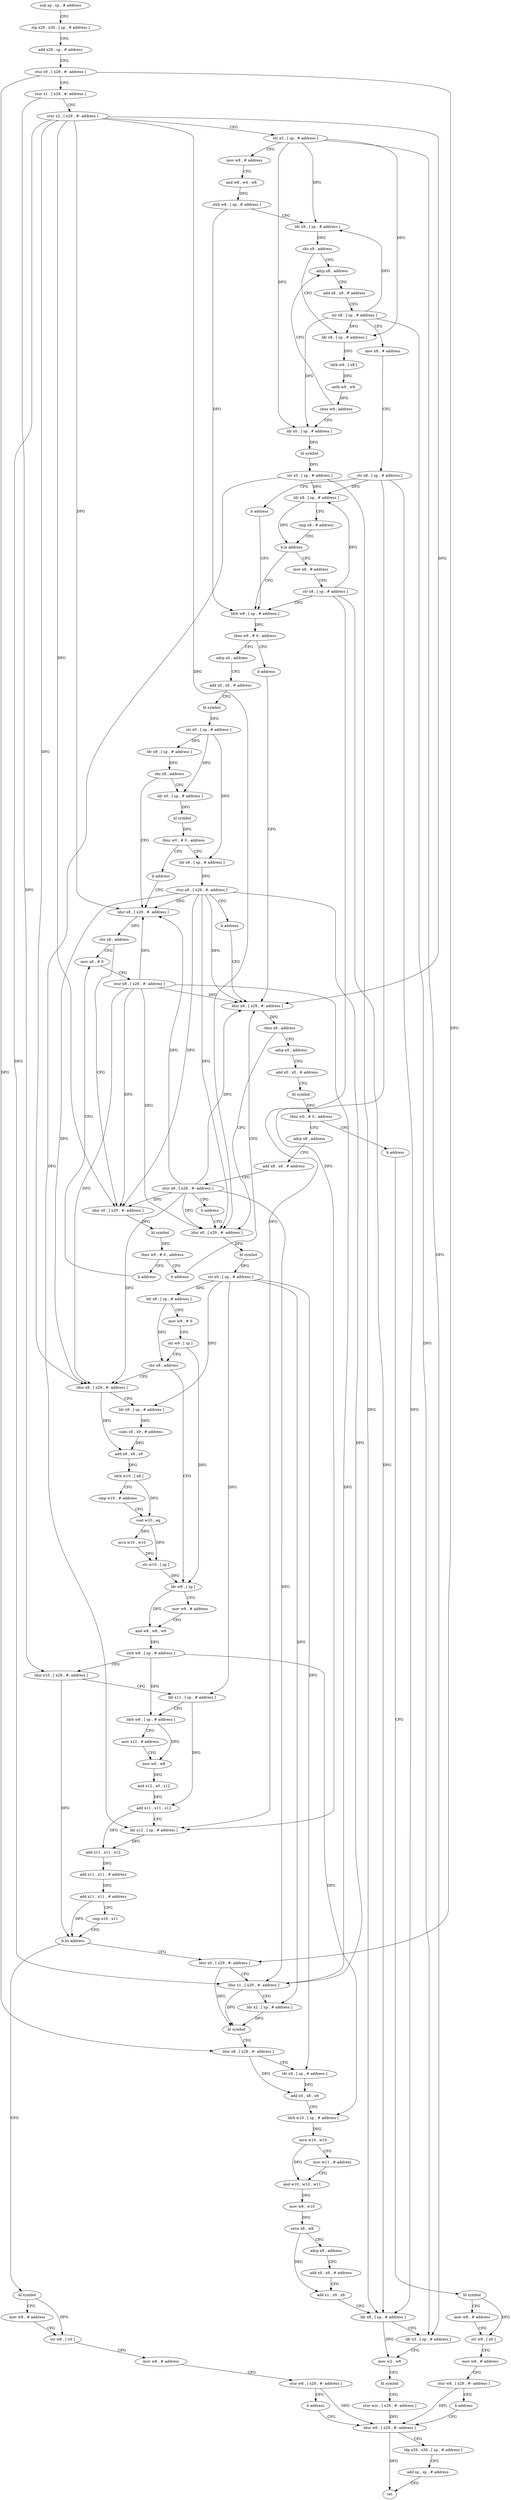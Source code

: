 digraph "func" {
"4345968" [label = "sub sp , sp , # address" ]
"4345972" [label = "stp x29 , x30 , [ sp , # address ]" ]
"4345976" [label = "add x29 , sp , # address" ]
"4345980" [label = "stur x0 , [ x29 , #- address ]" ]
"4345984" [label = "stur x1 , [ x29 , #- address ]" ]
"4345988" [label = "stur x2 , [ x29 , #- address ]" ]
"4345992" [label = "str x3 , [ sp , # address ]" ]
"4345996" [label = "mov w8 , # address" ]
"4346000" [label = "and w8 , w4 , w8" ]
"4346004" [label = "strb w8 , [ sp , # address ]" ]
"4346008" [label = "ldr x9 , [ sp , # address ]" ]
"4346012" [label = "cbz x9 , address" ]
"4346032" [label = "adrp x8 , address" ]
"4346016" [label = "ldr x8 , [ sp , # address ]" ]
"4346036" [label = "add x8 , x8 , # address" ]
"4346040" [label = "str x8 , [ sp , # address ]" ]
"4346044" [label = "mov x8 , # address" ]
"4346048" [label = "str x8 , [ sp , # address ]" ]
"4346052" [label = "b address" ]
"4346088" [label = "ldrb w8 , [ sp , # address ]" ]
"4346020" [label = "ldrb w9 , [ x8 ]" ]
"4346024" [label = "uxtb w9 , w9" ]
"4346028" [label = "cbnz w9 , address" ]
"4346056" [label = "ldr x0 , [ sp , # address ]" ]
"4346092" [label = "tbnz w8 , # 0 , address" ]
"4346100" [label = "adrp x0 , address" ]
"4346096" [label = "b address" ]
"4346060" [label = "bl symbol" ]
"4346064" [label = "str x0 , [ sp , # address ]" ]
"4346068" [label = "ldr x8 , [ sp , # address ]" ]
"4346072" [label = "cmp x8 , # address" ]
"4346076" [label = "b.ls address" ]
"4346080" [label = "mov x8 , # address" ]
"4346104" [label = "add x0 , x0 , # address" ]
"4346108" [label = "bl symbol" ]
"4346112" [label = "str x0 , [ sp , # address ]" ]
"4346116" [label = "ldr x8 , [ sp , # address ]" ]
"4346120" [label = "cbz x8 , address" ]
"4346152" [label = "ldur x8 , [ x29 , #- address ]" ]
"4346124" [label = "ldr x0 , [ sp , # address ]" ]
"4346188" [label = "ldur x8 , [ x29 , #- address ]" ]
"4346084" [label = "str x8 , [ sp , # address ]" ]
"4346156" [label = "cbz x8 , address" ]
"4346180" [label = "mov x8 , # 0" ]
"4346160" [label = "ldur x0 , [ x29 , #- address ]" ]
"4346128" [label = "bl symbol" ]
"4346132" [label = "tbnz w0 , # 0 , address" ]
"4346140" [label = "ldr x8 , [ sp , # address ]" ]
"4346136" [label = "b address" ]
"4346192" [label = "cbnz x8 , address" ]
"4346256" [label = "ldur x0 , [ x29 , #- address ]" ]
"4346196" [label = "adrp x0 , address" ]
"4346184" [label = "stur x8 , [ x29 , #- address ]" ]
"4346164" [label = "bl symbol" ]
"4346168" [label = "tbnz w0 , # 0 , address" ]
"4346176" [label = "b address" ]
"4346172" [label = "b address" ]
"4346144" [label = "stur x8 , [ x29 , #- address ]" ]
"4346148" [label = "b address" ]
"4346260" [label = "bl symbol" ]
"4346264" [label = "str x0 , [ sp , # address ]" ]
"4346268" [label = "ldr x8 , [ sp , # address ]" ]
"4346272" [label = "mov w9 , # 0" ]
"4346276" [label = "str w9 , [ sp ]" ]
"4346280" [label = "cbz x8 , address" ]
"4346320" [label = "ldr w8 , [ sp ]" ]
"4346284" [label = "ldur x8 , [ x29 , #- address ]" ]
"4346200" [label = "add x0 , x0 , # address" ]
"4346204" [label = "bl symbol" ]
"4346208" [label = "tbnz w0 , # 0 , address" ]
"4346216" [label = "adrp x8 , address" ]
"4346212" [label = "b address" ]
"4346324" [label = "mov w9 , # address" ]
"4346328" [label = "and w8 , w8 , w9" ]
"4346332" [label = "strb w8 , [ sp , # address ]" ]
"4346336" [label = "ldur x10 , [ x29 , #- address ]" ]
"4346340" [label = "ldr x11 , [ sp , # address ]" ]
"4346344" [label = "ldrb w8 , [ sp , # address ]" ]
"4346348" [label = "mov x12 , # address" ]
"4346352" [label = "mov w0 , w8" ]
"4346356" [label = "and x12 , x0 , x12" ]
"4346360" [label = "add x11 , x11 , x12" ]
"4346364" [label = "ldr x12 , [ sp , # address ]" ]
"4346368" [label = "add x11 , x11 , x12" ]
"4346372" [label = "add x11 , x11 , # address" ]
"4346376" [label = "add x11 , x11 , # address" ]
"4346380" [label = "cmp x10 , x11" ]
"4346384" [label = "b.hs address" ]
"4346412" [label = "ldur x0 , [ x29 , #- address ]" ]
"4346388" [label = "bl symbol" ]
"4346288" [label = "ldr x9 , [ sp , # address ]" ]
"4346292" [label = "subs x9 , x9 , # address" ]
"4346296" [label = "add x8 , x8 , x9" ]
"4346300" [label = "ldrb w10 , [ x8 ]" ]
"4346304" [label = "cmp w10 , # address" ]
"4346308" [label = "cset w10 , eq" ]
"4346312" [label = "mvn w10 , w10" ]
"4346316" [label = "str w10 , [ sp ]" ]
"4346220" [label = "add x8 , x8 , # address" ]
"4346224" [label = "stur x8 , [ x29 , #- address ]" ]
"4346228" [label = "b address" ]
"4346232" [label = "bl symbol" ]
"4346416" [label = "ldur x1 , [ x29 , #- address ]" ]
"4346420" [label = "ldr x2 , [ sp , # address ]" ]
"4346424" [label = "bl symbol" ]
"4346428" [label = "ldur x8 , [ x29 , #- address ]" ]
"4346432" [label = "ldr x9 , [ sp , # address ]" ]
"4346436" [label = "add x0 , x8 , x9" ]
"4346440" [label = "ldrb w10 , [ sp , # address ]" ]
"4346444" [label = "mvn w10 , w10" ]
"4346448" [label = "mov w11 , # address" ]
"4346452" [label = "and w10 , w10 , w11" ]
"4346456" [label = "mov w8 , w10" ]
"4346460" [label = "sxtw x8 , w8" ]
"4346464" [label = "adrp x9 , address" ]
"4346468" [label = "add x9 , x9 , # address" ]
"4346472" [label = "add x1 , x9 , x8" ]
"4346476" [label = "ldr x8 , [ sp , # address ]" ]
"4346480" [label = "ldr x3 , [ sp , # address ]" ]
"4346484" [label = "mov w2 , w8" ]
"4346488" [label = "bl symbol" ]
"4346492" [label = "stur wzr , [ x29 , #- address ]" ]
"4346496" [label = "ldur w0 , [ x29 , #- address ]" ]
"4346392" [label = "mov w8 , # address" ]
"4346396" [label = "str w8 , [ x0 ]" ]
"4346400" [label = "mov w8 , # address" ]
"4346404" [label = "stur w8 , [ x29 , #- address ]" ]
"4346408" [label = "b address" ]
"4346236" [label = "mov w8 , # address" ]
"4346240" [label = "str w8 , [ x0 ]" ]
"4346244" [label = "mov w8 , # address" ]
"4346248" [label = "stur w8 , [ x29 , #- address ]" ]
"4346252" [label = "b address" ]
"4346500" [label = "ldp x29 , x30 , [ sp , # address ]" ]
"4346504" [label = "add sp , sp , # address" ]
"4346508" [label = "ret" ]
"4345968" -> "4345972" [ label = "CFG" ]
"4345972" -> "4345976" [ label = "CFG" ]
"4345976" -> "4345980" [ label = "CFG" ]
"4345980" -> "4345984" [ label = "CFG" ]
"4345980" -> "4346412" [ label = "DFG" ]
"4345980" -> "4346428" [ label = "DFG" ]
"4345984" -> "4345988" [ label = "CFG" ]
"4345984" -> "4346336" [ label = "DFG" ]
"4345988" -> "4345992" [ label = "CFG" ]
"4345988" -> "4346152" [ label = "DFG" ]
"4345988" -> "4346188" [ label = "DFG" ]
"4345988" -> "4346160" [ label = "DFG" ]
"4345988" -> "4346256" [ label = "DFG" ]
"4345988" -> "4346284" [ label = "DFG" ]
"4345988" -> "4346416" [ label = "DFG" ]
"4345992" -> "4345996" [ label = "CFG" ]
"4345992" -> "4346008" [ label = "DFG" ]
"4345992" -> "4346016" [ label = "DFG" ]
"4345992" -> "4346056" [ label = "DFG" ]
"4345992" -> "4346480" [ label = "DFG" ]
"4345996" -> "4346000" [ label = "CFG" ]
"4346000" -> "4346004" [ label = "DFG" ]
"4346004" -> "4346008" [ label = "CFG" ]
"4346004" -> "4346088" [ label = "DFG" ]
"4346008" -> "4346012" [ label = "DFG" ]
"4346012" -> "4346032" [ label = "CFG" ]
"4346012" -> "4346016" [ label = "CFG" ]
"4346032" -> "4346036" [ label = "CFG" ]
"4346016" -> "4346020" [ label = "DFG" ]
"4346036" -> "4346040" [ label = "CFG" ]
"4346040" -> "4346044" [ label = "CFG" ]
"4346040" -> "4346008" [ label = "DFG" ]
"4346040" -> "4346016" [ label = "DFG" ]
"4346040" -> "4346056" [ label = "DFG" ]
"4346040" -> "4346480" [ label = "DFG" ]
"4346044" -> "4346048" [ label = "CFG" ]
"4346048" -> "4346052" [ label = "CFG" ]
"4346048" -> "4346068" [ label = "DFG" ]
"4346048" -> "4346364" [ label = "DFG" ]
"4346048" -> "4346476" [ label = "DFG" ]
"4346052" -> "4346088" [ label = "CFG" ]
"4346088" -> "4346092" [ label = "DFG" ]
"4346020" -> "4346024" [ label = "DFG" ]
"4346024" -> "4346028" [ label = "DFG" ]
"4346028" -> "4346056" [ label = "CFG" ]
"4346028" -> "4346032" [ label = "CFG" ]
"4346056" -> "4346060" [ label = "DFG" ]
"4346092" -> "4346100" [ label = "CFG" ]
"4346092" -> "4346096" [ label = "CFG" ]
"4346100" -> "4346104" [ label = "CFG" ]
"4346096" -> "4346188" [ label = "CFG" ]
"4346060" -> "4346064" [ label = "DFG" ]
"4346064" -> "4346068" [ label = "DFG" ]
"4346064" -> "4346364" [ label = "DFG" ]
"4346064" -> "4346476" [ label = "DFG" ]
"4346068" -> "4346072" [ label = "CFG" ]
"4346068" -> "4346076" [ label = "DFG" ]
"4346072" -> "4346076" [ label = "CFG" ]
"4346076" -> "4346088" [ label = "CFG" ]
"4346076" -> "4346080" [ label = "CFG" ]
"4346080" -> "4346084" [ label = "CFG" ]
"4346104" -> "4346108" [ label = "CFG" ]
"4346108" -> "4346112" [ label = "DFG" ]
"4346112" -> "4346116" [ label = "DFG" ]
"4346112" -> "4346124" [ label = "DFG" ]
"4346112" -> "4346140" [ label = "DFG" ]
"4346116" -> "4346120" [ label = "DFG" ]
"4346120" -> "4346152" [ label = "CFG" ]
"4346120" -> "4346124" [ label = "CFG" ]
"4346152" -> "4346156" [ label = "DFG" ]
"4346124" -> "4346128" [ label = "DFG" ]
"4346188" -> "4346192" [ label = "DFG" ]
"4346084" -> "4346088" [ label = "CFG" ]
"4346084" -> "4346068" [ label = "DFG" ]
"4346084" -> "4346364" [ label = "DFG" ]
"4346084" -> "4346476" [ label = "DFG" ]
"4346156" -> "4346180" [ label = "CFG" ]
"4346156" -> "4346160" [ label = "CFG" ]
"4346180" -> "4346184" [ label = "CFG" ]
"4346160" -> "4346164" [ label = "DFG" ]
"4346128" -> "4346132" [ label = "DFG" ]
"4346132" -> "4346140" [ label = "CFG" ]
"4346132" -> "4346136" [ label = "CFG" ]
"4346140" -> "4346144" [ label = "DFG" ]
"4346136" -> "4346152" [ label = "CFG" ]
"4346192" -> "4346256" [ label = "CFG" ]
"4346192" -> "4346196" [ label = "CFG" ]
"4346256" -> "4346260" [ label = "DFG" ]
"4346196" -> "4346200" [ label = "CFG" ]
"4346184" -> "4346188" [ label = "DFG" ]
"4346184" -> "4346152" [ label = "DFG" ]
"4346184" -> "4346160" [ label = "DFG" ]
"4346184" -> "4346256" [ label = "DFG" ]
"4346184" -> "4346284" [ label = "DFG" ]
"4346184" -> "4346416" [ label = "DFG" ]
"4346164" -> "4346168" [ label = "DFG" ]
"4346168" -> "4346176" [ label = "CFG" ]
"4346168" -> "4346172" [ label = "CFG" ]
"4346176" -> "4346188" [ label = "CFG" ]
"4346172" -> "4346180" [ label = "CFG" ]
"4346144" -> "4346148" [ label = "CFG" ]
"4346144" -> "4346152" [ label = "DFG" ]
"4346144" -> "4346188" [ label = "DFG" ]
"4346144" -> "4346160" [ label = "DFG" ]
"4346144" -> "4346256" [ label = "DFG" ]
"4346144" -> "4346284" [ label = "DFG" ]
"4346144" -> "4346416" [ label = "DFG" ]
"4346148" -> "4346188" [ label = "CFG" ]
"4346260" -> "4346264" [ label = "DFG" ]
"4346264" -> "4346268" [ label = "DFG" ]
"4346264" -> "4346340" [ label = "DFG" ]
"4346264" -> "4346288" [ label = "DFG" ]
"4346264" -> "4346420" [ label = "DFG" ]
"4346264" -> "4346432" [ label = "DFG" ]
"4346268" -> "4346272" [ label = "CFG" ]
"4346268" -> "4346280" [ label = "DFG" ]
"4346272" -> "4346276" [ label = "CFG" ]
"4346276" -> "4346280" [ label = "CFG" ]
"4346276" -> "4346320" [ label = "DFG" ]
"4346280" -> "4346320" [ label = "CFG" ]
"4346280" -> "4346284" [ label = "CFG" ]
"4346320" -> "4346324" [ label = "CFG" ]
"4346320" -> "4346328" [ label = "DFG" ]
"4346284" -> "4346288" [ label = "CFG" ]
"4346284" -> "4346296" [ label = "DFG" ]
"4346200" -> "4346204" [ label = "CFG" ]
"4346204" -> "4346208" [ label = "DFG" ]
"4346208" -> "4346216" [ label = "CFG" ]
"4346208" -> "4346212" [ label = "CFG" ]
"4346216" -> "4346220" [ label = "CFG" ]
"4346212" -> "4346232" [ label = "CFG" ]
"4346324" -> "4346328" [ label = "CFG" ]
"4346328" -> "4346332" [ label = "DFG" ]
"4346332" -> "4346336" [ label = "CFG" ]
"4346332" -> "4346344" [ label = "DFG" ]
"4346332" -> "4346440" [ label = "DFG" ]
"4346336" -> "4346340" [ label = "CFG" ]
"4346336" -> "4346384" [ label = "DFG" ]
"4346340" -> "4346344" [ label = "CFG" ]
"4346340" -> "4346360" [ label = "DFG" ]
"4346344" -> "4346348" [ label = "CFG" ]
"4346344" -> "4346352" [ label = "DFG" ]
"4346348" -> "4346352" [ label = "CFG" ]
"4346352" -> "4346356" [ label = "DFG" ]
"4346356" -> "4346360" [ label = "DFG" ]
"4346360" -> "4346364" [ label = "CFG" ]
"4346360" -> "4346368" [ label = "DFG" ]
"4346364" -> "4346368" [ label = "DFG" ]
"4346368" -> "4346372" [ label = "DFG" ]
"4346372" -> "4346376" [ label = "DFG" ]
"4346376" -> "4346380" [ label = "CFG" ]
"4346376" -> "4346384" [ label = "DFG" ]
"4346380" -> "4346384" [ label = "CFG" ]
"4346384" -> "4346412" [ label = "CFG" ]
"4346384" -> "4346388" [ label = "CFG" ]
"4346412" -> "4346416" [ label = "CFG" ]
"4346412" -> "4346424" [ label = "DFG" ]
"4346388" -> "4346392" [ label = "CFG" ]
"4346388" -> "4346396" [ label = "DFG" ]
"4346288" -> "4346292" [ label = "DFG" ]
"4346292" -> "4346296" [ label = "DFG" ]
"4346296" -> "4346300" [ label = "DFG" ]
"4346300" -> "4346304" [ label = "CFG" ]
"4346300" -> "4346308" [ label = "DFG" ]
"4346304" -> "4346308" [ label = "CFG" ]
"4346308" -> "4346312" [ label = "DFG" ]
"4346308" -> "4346316" [ label = "DFG" ]
"4346312" -> "4346316" [ label = "DFG" ]
"4346316" -> "4346320" [ label = "DFG" ]
"4346220" -> "4346224" [ label = "CFG" ]
"4346224" -> "4346228" [ label = "CFG" ]
"4346224" -> "4346152" [ label = "DFG" ]
"4346224" -> "4346188" [ label = "DFG" ]
"4346224" -> "4346160" [ label = "DFG" ]
"4346224" -> "4346256" [ label = "DFG" ]
"4346224" -> "4346284" [ label = "DFG" ]
"4346224" -> "4346416" [ label = "DFG" ]
"4346228" -> "4346256" [ label = "CFG" ]
"4346232" -> "4346236" [ label = "CFG" ]
"4346232" -> "4346240" [ label = "DFG" ]
"4346416" -> "4346420" [ label = "CFG" ]
"4346416" -> "4346424" [ label = "DFG" ]
"4346420" -> "4346424" [ label = "DFG" ]
"4346424" -> "4346428" [ label = "CFG" ]
"4346428" -> "4346432" [ label = "CFG" ]
"4346428" -> "4346436" [ label = "DFG" ]
"4346432" -> "4346436" [ label = "DFG" ]
"4346436" -> "4346440" [ label = "CFG" ]
"4346440" -> "4346444" [ label = "DFG" ]
"4346444" -> "4346448" [ label = "CFG" ]
"4346444" -> "4346452" [ label = "DFG" ]
"4346448" -> "4346452" [ label = "CFG" ]
"4346452" -> "4346456" [ label = "DFG" ]
"4346456" -> "4346460" [ label = "DFG" ]
"4346460" -> "4346464" [ label = "CFG" ]
"4346460" -> "4346472" [ label = "DFG" ]
"4346464" -> "4346468" [ label = "CFG" ]
"4346468" -> "4346472" [ label = "CFG" ]
"4346472" -> "4346476" [ label = "CFG" ]
"4346476" -> "4346480" [ label = "CFG" ]
"4346476" -> "4346484" [ label = "DFG" ]
"4346480" -> "4346484" [ label = "CFG" ]
"4346484" -> "4346488" [ label = "CFG" ]
"4346488" -> "4346492" [ label = "CFG" ]
"4346492" -> "4346496" [ label = "DFG" ]
"4346496" -> "4346500" [ label = "CFG" ]
"4346496" -> "4346508" [ label = "DFG" ]
"4346392" -> "4346396" [ label = "CFG" ]
"4346396" -> "4346400" [ label = "CFG" ]
"4346400" -> "4346404" [ label = "CFG" ]
"4346404" -> "4346408" [ label = "CFG" ]
"4346404" -> "4346496" [ label = "DFG" ]
"4346408" -> "4346496" [ label = "CFG" ]
"4346236" -> "4346240" [ label = "CFG" ]
"4346240" -> "4346244" [ label = "CFG" ]
"4346244" -> "4346248" [ label = "CFG" ]
"4346248" -> "4346252" [ label = "CFG" ]
"4346248" -> "4346496" [ label = "DFG" ]
"4346252" -> "4346496" [ label = "CFG" ]
"4346500" -> "4346504" [ label = "CFG" ]
"4346504" -> "4346508" [ label = "CFG" ]
}
